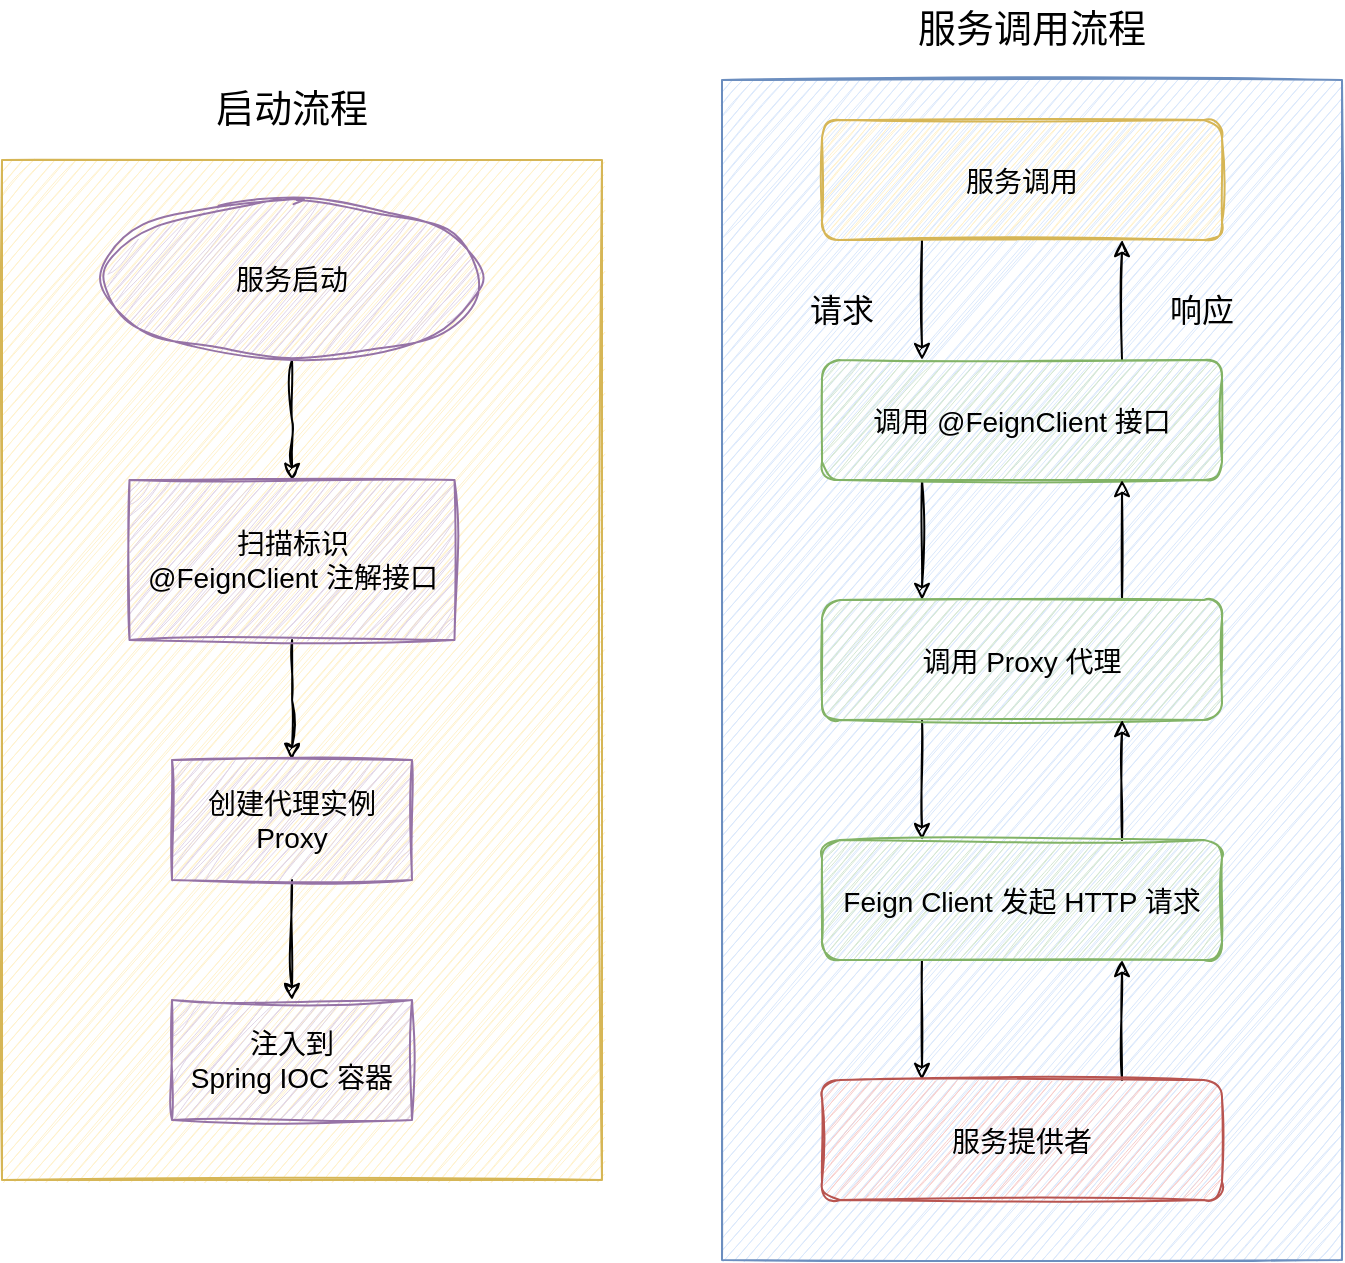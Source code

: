 <mxfile version="20.8.10" type="device" pages="3"><diagram name="开发编码层面流程" id="0At3Moid2o8l-5SaVoCJ"><mxGraphModel dx="1420" dy="845" grid="1" gridSize="10" guides="1" tooltips="1" connect="1" arrows="1" fold="1" page="1" pageScale="1" pageWidth="827" pageHeight="1169" math="0" shadow="0"><root><mxCell id="0"/><mxCell id="1" parent="0"/><mxCell id="B-oc4WAoVD7-cgPyWbXy-38" value="" style="rounded=0;whiteSpace=wrap;html=1;sketch=1;fontSize=16;fillColor=#dae8fc;strokeColor=#6c8ebf;" parent="1" vertex="1"><mxGeometry x="420" y="50" width="310" height="590" as="geometry"/></mxCell><mxCell id="B-oc4WAoVD7-cgPyWbXy-13" value="" style="rounded=0;whiteSpace=wrap;html=1;sketch=1;fontSize=14;fillColor=#fff2cc;strokeColor=#d6b656;" parent="1" vertex="1"><mxGeometry x="60" y="90" width="300" height="510" as="geometry"/></mxCell><mxCell id="B-oc4WAoVD7-cgPyWbXy-5" style="edgeStyle=orthogonalEdgeStyle;rounded=0;orthogonalLoop=1;jettySize=auto;html=1;fontSize=14;sketch=1;curveFitting=1;jiggle=2;" parent="1" source="B-oc4WAoVD7-cgPyWbXy-1" target="B-oc4WAoVD7-cgPyWbXy-4" edge="1"><mxGeometry relative="1" as="geometry"/></mxCell><mxCell id="B-oc4WAoVD7-cgPyWbXy-1" value="&lt;font style=&quot;font-size: 14px;&quot;&gt;服务启动&lt;/font&gt;" style="ellipse;whiteSpace=wrap;html=1;sketch=1;curveFitting=1;jiggle=2;fillColor=#e1d5e7;strokeColor=#9673a6;" parent="1" vertex="1"><mxGeometry x="110" y="110" width="190" height="80" as="geometry"/></mxCell><mxCell id="B-oc4WAoVD7-cgPyWbXy-8" value="" style="edgeStyle=orthogonalEdgeStyle;rounded=0;orthogonalLoop=1;jettySize=auto;html=1;fontSize=14;sketch=1;curveFitting=1;jiggle=2;" parent="1" source="B-oc4WAoVD7-cgPyWbXy-4" target="B-oc4WAoVD7-cgPyWbXy-7" edge="1"><mxGeometry relative="1" as="geometry"/></mxCell><mxCell id="B-oc4WAoVD7-cgPyWbXy-4" value="扫描标识 &lt;br&gt;@FeignClient 注解接口" style="whiteSpace=wrap;html=1;fillColor=#e1d5e7;strokeColor=#9673a6;sketch=1;curveFitting=1;jiggle=2;fontSize=14;" parent="1" vertex="1"><mxGeometry x="123.75" y="250" width="162.5" height="80" as="geometry"/></mxCell><mxCell id="B-oc4WAoVD7-cgPyWbXy-12" value="" style="edgeStyle=orthogonalEdgeStyle;rounded=0;orthogonalLoop=1;jettySize=auto;html=1;fontSize=14;sketch=1;curveFitting=1;jiggle=2;" parent="1" source="B-oc4WAoVD7-cgPyWbXy-7" target="B-oc4WAoVD7-cgPyWbXy-11" edge="1"><mxGeometry relative="1" as="geometry"/></mxCell><mxCell id="B-oc4WAoVD7-cgPyWbXy-7" value="创建代理实例&lt;br&gt;Proxy" style="whiteSpace=wrap;html=1;fontSize=14;fillColor=#e1d5e7;strokeColor=#9673a6;sketch=1;curveFitting=1;jiggle=2;" parent="1" vertex="1"><mxGeometry x="145" y="390" width="120" height="60" as="geometry"/></mxCell><mxCell id="B-oc4WAoVD7-cgPyWbXy-11" value="注入到&lt;br&gt;Spring IOC 容器" style="whiteSpace=wrap;html=1;fontSize=14;fillColor=#e1d5e7;strokeColor=#9673a6;sketch=1;curveFitting=1;jiggle=2;" parent="1" vertex="1"><mxGeometry x="145" y="510" width="120" height="60" as="geometry"/></mxCell><mxCell id="B-oc4WAoVD7-cgPyWbXy-14" value="&lt;font face=&quot;Comic Sans MS&quot; style=&quot;font-size: 19px;&quot;&gt;启动流程&lt;/font&gt;" style="text;html=1;strokeColor=none;fillColor=none;align=center;verticalAlign=middle;whiteSpace=wrap;rounded=0;fontSize=14;sketch=1;curveFitting=1;jiggle=2;" parent="1" vertex="1"><mxGeometry x="155" y="50" width="100" height="30" as="geometry"/></mxCell><mxCell id="B-oc4WAoVD7-cgPyWbXy-28" style="edgeStyle=orthogonalEdgeStyle;rounded=0;sketch=1;orthogonalLoop=1;jettySize=auto;html=1;exitX=0.25;exitY=1;exitDx=0;exitDy=0;entryX=0.25;entryY=0;entryDx=0;entryDy=0;fontSize=14;" parent="1" source="B-oc4WAoVD7-cgPyWbXy-18" target="B-oc4WAoVD7-cgPyWbXy-22" edge="1"><mxGeometry relative="1" as="geometry"/></mxCell><mxCell id="B-oc4WAoVD7-cgPyWbXy-34" style="edgeStyle=orthogonalEdgeStyle;rounded=0;sketch=1;orthogonalLoop=1;jettySize=auto;html=1;exitX=0.75;exitY=0;exitDx=0;exitDy=0;entryX=0.75;entryY=1;entryDx=0;entryDy=0;fontSize=14;" parent="1" source="B-oc4WAoVD7-cgPyWbXy-18" target="B-oc4WAoVD7-cgPyWbXy-25" edge="1"><mxGeometry relative="1" as="geometry"/></mxCell><mxCell id="B-oc4WAoVD7-cgPyWbXy-18" value="&lt;font style=&quot;font-size: 14px;&quot;&gt;调用 @FeignClient 接口&lt;/font&gt;" style="rounded=1;whiteSpace=wrap;html=1;sketch=1;fontSize=19;fillColor=#d5e8d4;strokeColor=#82b366;" parent="1" vertex="1"><mxGeometry x="470" y="190" width="200" height="60" as="geometry"/></mxCell><mxCell id="B-oc4WAoVD7-cgPyWbXy-29" style="edgeStyle=orthogonalEdgeStyle;rounded=0;sketch=1;orthogonalLoop=1;jettySize=auto;html=1;exitX=0.25;exitY=1;exitDx=0;exitDy=0;entryX=0.25;entryY=0;entryDx=0;entryDy=0;fontSize=14;" parent="1" source="B-oc4WAoVD7-cgPyWbXy-22" target="B-oc4WAoVD7-cgPyWbXy-23" edge="1"><mxGeometry relative="1" as="geometry"/></mxCell><mxCell id="B-oc4WAoVD7-cgPyWbXy-33" style="edgeStyle=orthogonalEdgeStyle;rounded=0;sketch=1;orthogonalLoop=1;jettySize=auto;html=1;exitX=0.75;exitY=0;exitDx=0;exitDy=0;entryX=0.75;entryY=1;entryDx=0;entryDy=0;fontSize=14;" parent="1" source="B-oc4WAoVD7-cgPyWbXy-22" target="B-oc4WAoVD7-cgPyWbXy-18" edge="1"><mxGeometry relative="1" as="geometry"/></mxCell><mxCell id="B-oc4WAoVD7-cgPyWbXy-22" value="&lt;font style=&quot;font-size: 14px;&quot;&gt;调用 Proxy 代理&lt;/font&gt;" style="rounded=1;whiteSpace=wrap;html=1;sketch=1;fontSize=19;fillColor=#d5e8d4;strokeColor=#82b366;" parent="1" vertex="1"><mxGeometry x="470" y="310" width="200" height="60" as="geometry"/></mxCell><mxCell id="B-oc4WAoVD7-cgPyWbXy-30" style="edgeStyle=orthogonalEdgeStyle;rounded=0;sketch=1;orthogonalLoop=1;jettySize=auto;html=1;exitX=0.25;exitY=1;exitDx=0;exitDy=0;entryX=0.25;entryY=0;entryDx=0;entryDy=0;fontSize=14;" parent="1" source="B-oc4WAoVD7-cgPyWbXy-23" target="B-oc4WAoVD7-cgPyWbXy-26" edge="1"><mxGeometry relative="1" as="geometry"/></mxCell><mxCell id="B-oc4WAoVD7-cgPyWbXy-32" style="edgeStyle=orthogonalEdgeStyle;rounded=0;sketch=1;orthogonalLoop=1;jettySize=auto;html=1;exitX=0.75;exitY=0;exitDx=0;exitDy=0;entryX=0.75;entryY=1;entryDx=0;entryDy=0;fontSize=14;" parent="1" source="B-oc4WAoVD7-cgPyWbXy-23" target="B-oc4WAoVD7-cgPyWbXy-22" edge="1"><mxGeometry relative="1" as="geometry"/></mxCell><mxCell id="B-oc4WAoVD7-cgPyWbXy-23" value="&lt;font style=&quot;font-size: 14px;&quot;&gt;Feign Client 发起 HTTP 请求&lt;/font&gt;" style="rounded=1;whiteSpace=wrap;html=1;sketch=1;fontSize=19;fillColor=#d5e8d4;strokeColor=#82b366;" parent="1" vertex="1"><mxGeometry x="470" y="430" width="200" height="60" as="geometry"/></mxCell><mxCell id="B-oc4WAoVD7-cgPyWbXy-27" style="edgeStyle=orthogonalEdgeStyle;rounded=0;sketch=1;orthogonalLoop=1;jettySize=auto;html=1;exitX=0.25;exitY=1;exitDx=0;exitDy=0;entryX=0.25;entryY=0;entryDx=0;entryDy=0;fontSize=14;" parent="1" source="B-oc4WAoVD7-cgPyWbXy-25" target="B-oc4WAoVD7-cgPyWbXy-18" edge="1"><mxGeometry relative="1" as="geometry"/></mxCell><mxCell id="B-oc4WAoVD7-cgPyWbXy-25" value="&lt;font style=&quot;font-size: 14px;&quot;&gt;服务调用&lt;/font&gt;" style="rounded=1;whiteSpace=wrap;html=1;sketch=1;fontSize=19;fillColor=#fff2cc;strokeColor=#d6b656;" parent="1" vertex="1"><mxGeometry x="470" y="70" width="200" height="60" as="geometry"/></mxCell><mxCell id="B-oc4WAoVD7-cgPyWbXy-31" style="edgeStyle=orthogonalEdgeStyle;rounded=0;sketch=1;orthogonalLoop=1;jettySize=auto;html=1;exitX=0.75;exitY=0;exitDx=0;exitDy=0;entryX=0.75;entryY=1;entryDx=0;entryDy=0;fontSize=14;" parent="1" source="B-oc4WAoVD7-cgPyWbXy-26" target="B-oc4WAoVD7-cgPyWbXy-23" edge="1"><mxGeometry relative="1" as="geometry"/></mxCell><mxCell id="B-oc4WAoVD7-cgPyWbXy-26" value="&lt;font style=&quot;font-size: 14px;&quot;&gt;服务提供者&lt;/font&gt;" style="rounded=1;whiteSpace=wrap;html=1;sketch=1;fontSize=19;fillColor=#f8cecc;strokeColor=#b85450;" parent="1" vertex="1"><mxGeometry x="470" y="550" width="200" height="60" as="geometry"/></mxCell><mxCell id="B-oc4WAoVD7-cgPyWbXy-35" value="&lt;font style=&quot;font-size: 16px;&quot;&gt;请求&lt;/font&gt;" style="text;html=1;strokeColor=none;fillColor=none;align=center;verticalAlign=middle;whiteSpace=wrap;rounded=0;fontSize=14;" parent="1" vertex="1"><mxGeometry x="450" y="150" width="60" height="30" as="geometry"/></mxCell><mxCell id="B-oc4WAoVD7-cgPyWbXy-36" value="&lt;font style=&quot;font-size: 16px;&quot;&gt;响应&lt;/font&gt;" style="text;html=1;strokeColor=none;fillColor=none;align=center;verticalAlign=middle;whiteSpace=wrap;rounded=0;fontSize=14;" parent="1" vertex="1"><mxGeometry x="630" y="150" width="60" height="30" as="geometry"/></mxCell><mxCell id="B-oc4WAoVD7-cgPyWbXy-39" value="&lt;font face=&quot;Comic Sans MS&quot; style=&quot;font-size: 19px;&quot;&gt;服务调用流程&lt;/font&gt;" style="text;html=1;strokeColor=none;fillColor=none;align=center;verticalAlign=middle;whiteSpace=wrap;rounded=0;fontSize=14;sketch=1;curveFitting=1;jiggle=2;" parent="1" vertex="1"><mxGeometry x="510" y="10" width="130" height="30" as="geometry"/></mxCell></root></mxGraphModel></diagram><diagram name="FeignClient代理工作流程" id="Nx6_XwAYtjhmvX5Y2YuU"><mxGraphModel dx="1420" dy="845" grid="1" gridSize="10" guides="1" tooltips="1" connect="1" arrows="1" fold="1" page="1" pageScale="1" pageWidth="827" pageHeight="1169" math="0" shadow="0"><root><mxCell id="q-qAKxNspZqWQPYByv9l-0"/><mxCell id="q-qAKxNspZqWQPYByv9l-1" parent="q-qAKxNspZqWQPYByv9l-0"/><mxCell id="q-qAKxNspZqWQPYByv9l-2" value="" style="rounded=0;whiteSpace=wrap;html=1;sketch=1;fontSize=16;fillColor=#dae8fc;strokeColor=#6c8ebf;" parent="q-qAKxNspZqWQPYByv9l-1" vertex="1"><mxGeometry x="30" y="70" width="400" height="700" as="geometry"/></mxCell><mxCell id="q-qAKxNspZqWQPYByv9l-12" style="edgeStyle=orthogonalEdgeStyle;rounded=0;sketch=1;orthogonalLoop=1;jettySize=auto;html=1;exitX=0.25;exitY=1;exitDx=0;exitDy=0;entryX=0.25;entryY=0;entryDx=0;entryDy=0;fontSize=14;" parent="q-qAKxNspZqWQPYByv9l-1" source="q-qAKxNspZqWQPYByv9l-14" target="q-qAKxNspZqWQPYByv9l-17" edge="1"><mxGeometry relative="1" as="geometry"/></mxCell><mxCell id="q-qAKxNspZqWQPYByv9l-13" style="edgeStyle=orthogonalEdgeStyle;rounded=0;sketch=1;orthogonalLoop=1;jettySize=auto;html=1;exitX=0.75;exitY=0;exitDx=0;exitDy=0;entryX=0.75;entryY=1;entryDx=0;entryDy=0;fontSize=14;" parent="q-qAKxNspZqWQPYByv9l-1" source="q-qAKxNspZqWQPYByv9l-14" target="q-qAKxNspZqWQPYByv9l-22" edge="1"><mxGeometry relative="1" as="geometry"/></mxCell><mxCell id="q-qAKxNspZqWQPYByv9l-14" value="&lt;font style=&quot;font-size: 14px;&quot;&gt;调用 Proxy 代理&lt;/font&gt;" style="rounded=1;whiteSpace=wrap;html=1;sketch=1;fontSize=19;fillColor=#d5e8d4;strokeColor=#82b366;" parent="q-qAKxNspZqWQPYByv9l-1" vertex="1"><mxGeometry x="180" y="210" width="200" height="60" as="geometry"/></mxCell><mxCell id="q-qAKxNspZqWQPYByv9l-16" style="edgeStyle=orthogonalEdgeStyle;rounded=0;sketch=1;orthogonalLoop=1;jettySize=auto;html=1;exitX=0.75;exitY=0;exitDx=0;exitDy=0;entryX=0.75;entryY=1;entryDx=0;entryDy=0;fontSize=14;" parent="q-qAKxNspZqWQPYByv9l-1" source="q-qAKxNspZqWQPYByv9l-17" target="q-qAKxNspZqWQPYByv9l-14" edge="1"><mxGeometry relative="1" as="geometry"/></mxCell><mxCell id="sXWeD-5v1Lsg1vRl0Hz5-2" style="edgeStyle=orthogonalEdgeStyle;rounded=0;sketch=1;orthogonalLoop=1;jettySize=auto;html=1;exitX=0.25;exitY=1;exitDx=0;exitDy=0;entryX=0.25;entryY=0;entryDx=0;entryDy=0;fontFamily=Comic Sans MS;fontSize=14;" parent="q-qAKxNspZqWQPYByv9l-1" source="q-qAKxNspZqWQPYByv9l-17" target="sXWeD-5v1Lsg1vRl0Hz5-1" edge="1"><mxGeometry relative="1" as="geometry"/></mxCell><mxCell id="q-qAKxNspZqWQPYByv9l-17" value="&lt;font style=&quot;font-size: 14px;&quot;&gt;调用处理器&lt;br&gt;InvocationHandler&lt;br&gt;&lt;/font&gt;" style="rounded=1;whiteSpace=wrap;html=1;sketch=1;fontSize=19;fillColor=#f8cecc;strokeColor=#b85450;" parent="q-qAKxNspZqWQPYByv9l-1" vertex="1"><mxGeometry x="180" y="330" width="200" height="60" as="geometry"/></mxCell><mxCell id="q-qAKxNspZqWQPYByv9l-18" style="edgeStyle=orthogonalEdgeStyle;rounded=0;sketch=1;orthogonalLoop=1;jettySize=auto;html=1;exitX=0.25;exitY=1;exitDx=0;exitDy=0;entryX=0.25;entryY=0;entryDx=0;entryDy=0;fontSize=14;" parent="q-qAKxNspZqWQPYByv9l-1" source="q-qAKxNspZqWQPYByv9l-20" target="q-qAKxNspZqWQPYByv9l-24" edge="1"><mxGeometry relative="1" as="geometry"/></mxCell><mxCell id="sXWeD-5v1Lsg1vRl0Hz5-4" style="edgeStyle=orthogonalEdgeStyle;rounded=0;sketch=1;orthogonalLoop=1;jettySize=auto;html=1;exitX=0.75;exitY=0;exitDx=0;exitDy=0;entryX=0.75;entryY=1;entryDx=0;entryDy=0;fontFamily=Comic Sans MS;fontSize=14;" parent="q-qAKxNspZqWQPYByv9l-1" source="q-qAKxNspZqWQPYByv9l-20" target="sXWeD-5v1Lsg1vRl0Hz5-1" edge="1"><mxGeometry relative="1" as="geometry"/></mxCell><mxCell id="q-qAKxNspZqWQPYByv9l-20" value="&lt;font style=&quot;font-size: 14px;&quot;&gt;Feign Client 发起 HTTP 请求&lt;/font&gt;" style="rounded=1;whiteSpace=wrap;html=1;sketch=1;fontSize=19;fillColor=#d5e8d4;strokeColor=#82b366;" parent="q-qAKxNspZqWQPYByv9l-1" vertex="1"><mxGeometry x="180" y="570" width="200" height="60" as="geometry"/></mxCell><mxCell id="q-qAKxNspZqWQPYByv9l-21" style="edgeStyle=orthogonalEdgeStyle;rounded=0;sketch=1;orthogonalLoop=1;jettySize=auto;html=1;exitX=0.25;exitY=1;exitDx=0;exitDy=0;entryX=0.25;entryY=0;entryDx=0;entryDy=0;fontSize=14;" parent="q-qAKxNspZqWQPYByv9l-1" source="q-qAKxNspZqWQPYByv9l-22" target="q-qAKxNspZqWQPYByv9l-14" edge="1"><mxGeometry relative="1" as="geometry"/></mxCell><mxCell id="q-qAKxNspZqWQPYByv9l-22" value="&lt;font style=&quot;font-size: 14px;&quot;&gt;调用 @FeignClient 接口&lt;/font&gt;" style="rounded=1;whiteSpace=wrap;html=1;sketch=1;fontSize=19;fillColor=#fff2cc;strokeColor=#d6b656;" parent="q-qAKxNspZqWQPYByv9l-1" vertex="1"><mxGeometry x="180" y="90" width="200" height="60" as="geometry"/></mxCell><mxCell id="q-qAKxNspZqWQPYByv9l-23" style="edgeStyle=orthogonalEdgeStyle;rounded=0;sketch=1;orthogonalLoop=1;jettySize=auto;html=1;exitX=0.75;exitY=0;exitDx=0;exitDy=0;entryX=0.75;entryY=1;entryDx=0;entryDy=0;fontSize=14;" parent="q-qAKxNspZqWQPYByv9l-1" source="q-qAKxNspZqWQPYByv9l-24" target="q-qAKxNspZqWQPYByv9l-20" edge="1"><mxGeometry relative="1" as="geometry"/></mxCell><mxCell id="q-qAKxNspZqWQPYByv9l-24" value="&lt;font style=&quot;font-size: 14px;&quot;&gt;服务提供者&lt;/font&gt;" style="rounded=1;whiteSpace=wrap;html=1;sketch=1;fontSize=19;fillColor=#e1d5e7;strokeColor=#9673a6;" parent="q-qAKxNspZqWQPYByv9l-1" vertex="1"><mxGeometry x="180" y="690" width="200" height="60" as="geometry"/></mxCell><mxCell id="q-qAKxNspZqWQPYByv9l-25" value="&lt;font style=&quot;font-size: 16px;&quot;&gt;请求&lt;/font&gt;" style="text;html=1;strokeColor=none;fillColor=none;align=center;verticalAlign=middle;whiteSpace=wrap;rounded=0;fontSize=14;" parent="q-qAKxNspZqWQPYByv9l-1" vertex="1"><mxGeometry x="160" y="170" width="60" height="30" as="geometry"/></mxCell><mxCell id="q-qAKxNspZqWQPYByv9l-26" value="&lt;font style=&quot;font-size: 16px;&quot;&gt;响应&lt;/font&gt;" style="text;html=1;strokeColor=none;fillColor=none;align=center;verticalAlign=middle;whiteSpace=wrap;rounded=0;fontSize=14;" parent="q-qAKxNspZqWQPYByv9l-1" vertex="1"><mxGeometry x="340" y="170" width="60" height="30" as="geometry"/></mxCell><mxCell id="q-qAKxNspZqWQPYByv9l-27" value="&lt;font face=&quot;Comic Sans MS&quot; style=&quot;&quot;&gt;FeignClient 代理工作流程&lt;/font&gt;" style="text;html=1;strokeColor=none;fillColor=none;align=center;verticalAlign=middle;whiteSpace=wrap;rounded=0;fontSize=14;sketch=1;curveFitting=1;jiggle=2;" parent="q-qAKxNspZqWQPYByv9l-1" vertex="1"><mxGeometry x="140" y="30" width="165" height="30" as="geometry"/></mxCell><mxCell id="sXWeD-5v1Lsg1vRl0Hz5-3" style="edgeStyle=orthogonalEdgeStyle;rounded=0;sketch=1;orthogonalLoop=1;jettySize=auto;html=1;exitX=0.25;exitY=1;exitDx=0;exitDy=0;entryX=0.25;entryY=0;entryDx=0;entryDy=0;fontFamily=Comic Sans MS;fontSize=14;" parent="q-qAKxNspZqWQPYByv9l-1" source="sXWeD-5v1Lsg1vRl0Hz5-1" target="q-qAKxNspZqWQPYByv9l-20" edge="1"><mxGeometry relative="1" as="geometry"/></mxCell><mxCell id="sXWeD-5v1Lsg1vRl0Hz5-5" style="edgeStyle=orthogonalEdgeStyle;rounded=0;sketch=1;orthogonalLoop=1;jettySize=auto;html=1;exitX=0.75;exitY=0;exitDx=0;exitDy=0;entryX=0.75;entryY=1;entryDx=0;entryDy=0;fontFamily=Comic Sans MS;fontSize=14;" parent="q-qAKxNspZqWQPYByv9l-1" source="sXWeD-5v1Lsg1vRl0Hz5-1" target="q-qAKxNspZqWQPYByv9l-17" edge="1"><mxGeometry relative="1" as="geometry"/></mxCell><mxCell id="sXWeD-5v1Lsg1vRl0Hz5-1" value="&lt;font style=&quot;font-size: 14px;&quot;&gt;方法处理器&lt;br style=&quot;border-color: var(--border-color);&quot;&gt;MethodHandler&lt;/font&gt;" style="rounded=1;whiteSpace=wrap;html=1;sketch=1;fontSize=19;fillColor=#f8cecc;strokeColor=#b85450;" parent="q-qAKxNspZqWQPYByv9l-1" vertex="1"><mxGeometry x="180" y="450" width="200" height="60" as="geometry"/></mxCell><mxCell id="10OOOc3yrK3qya4YsROx-1" value="编码、拦截器、日志、解码" style="shape=callout;whiteSpace=wrap;html=1;perimeter=calloutPerimeter;fillColor=#fff2cc;position2=1;sketch=1;curveFitting=1;jiggle=2;rounded=1;strokeColor=#d6b656;" vertex="1" parent="q-qAKxNspZqWQPYByv9l-1"><mxGeometry x="40" y="400" width="130" height="80" as="geometry"/></mxCell></root></mxGraphModel></diagram><diagram name="Feign整体调用流程" id="8dOrvPhfAKODn-ZUVkKn"><mxGraphModel dx="1420" dy="845" grid="1" gridSize="10" guides="1" tooltips="1" connect="1" arrows="1" fold="1" page="1" pageScale="1" pageWidth="827" pageHeight="1169" math="0" shadow="0"><root><mxCell id="uUcNgCk8G_ElT8aUpYcu-0"/><mxCell id="uUcNgCk8G_ElT8aUpYcu-1" parent="uUcNgCk8G_ElT8aUpYcu-0"/><mxCell id="uUcNgCk8G_ElT8aUpYcu-2" value="" style="rounded=0;whiteSpace=wrap;html=1;sketch=1;fontSize=16;fillColor=#dae8fc;strokeColor=#6c8ebf;" vertex="1" parent="uUcNgCk8G_ElT8aUpYcu-1"><mxGeometry x="115" y="70" width="330" height="1070" as="geometry"/></mxCell><mxCell id="uUcNgCk8G_ElT8aUpYcu-3" style="edgeStyle=orthogonalEdgeStyle;rounded=0;sketch=1;orthogonalLoop=1;jettySize=auto;html=1;exitX=0.25;exitY=1;exitDx=0;exitDy=0;entryX=0.25;entryY=0;entryDx=0;entryDy=0;fontSize=14;" edge="1" parent="uUcNgCk8G_ElT8aUpYcu-1" source="uUcNgCk8G_ElT8aUpYcu-5" target="uUcNgCk8G_ElT8aUpYcu-8"><mxGeometry relative="1" as="geometry"/></mxCell><mxCell id="uUcNgCk8G_ElT8aUpYcu-4" style="edgeStyle=orthogonalEdgeStyle;rounded=0;sketch=1;orthogonalLoop=1;jettySize=auto;html=1;exitX=0.75;exitY=0;exitDx=0;exitDy=0;entryX=0.75;entryY=1;entryDx=0;entryDy=0;fontSize=14;" edge="1" parent="uUcNgCk8G_ElT8aUpYcu-1" source="uUcNgCk8G_ElT8aUpYcu-5" target="uUcNgCk8G_ElT8aUpYcu-13"><mxGeometry relative="1" as="geometry"/></mxCell><mxCell id="uUcNgCk8G_ElT8aUpYcu-5" value="&lt;font face=&quot;Comic Sans MS&quot; style=&quot;font-size: 14px;&quot;&gt;调用 Proxy 代理&lt;/font&gt;" style="rounded=1;whiteSpace=wrap;html=1;sketch=1;fontSize=19;fillColor=#d5e8d4;strokeColor=#82b366;" vertex="1" parent="uUcNgCk8G_ElT8aUpYcu-1"><mxGeometry x="180" y="210" width="200" height="60" as="geometry"/></mxCell><mxCell id="uUcNgCk8G_ElT8aUpYcu-6" style="edgeStyle=orthogonalEdgeStyle;rounded=0;sketch=1;orthogonalLoop=1;jettySize=auto;html=1;exitX=0.75;exitY=0;exitDx=0;exitDy=0;entryX=0.75;entryY=1;entryDx=0;entryDy=0;fontSize=14;" edge="1" parent="uUcNgCk8G_ElT8aUpYcu-1" source="uUcNgCk8G_ElT8aUpYcu-8" target="uUcNgCk8G_ElT8aUpYcu-5"><mxGeometry relative="1" as="geometry"/></mxCell><mxCell id="uUcNgCk8G_ElT8aUpYcu-7" style="edgeStyle=orthogonalEdgeStyle;rounded=0;sketch=1;orthogonalLoop=1;jettySize=auto;html=1;exitX=0.25;exitY=1;exitDx=0;exitDy=0;entryX=0.25;entryY=0;entryDx=0;entryDy=0;fontFamily=Comic Sans MS;fontSize=14;" edge="1" parent="uUcNgCk8G_ElT8aUpYcu-1" source="uUcNgCk8G_ElT8aUpYcu-8" target="uUcNgCk8G_ElT8aUpYcu-21"><mxGeometry relative="1" as="geometry"/></mxCell><mxCell id="uUcNgCk8G_ElT8aUpYcu-8" value="&lt;font style=&quot;font-size: 14px;&quot;&gt;&lt;font face=&quot;Comic Sans MS&quot;&gt;调用处理器&lt;br&gt;InvocationHandler&lt;/font&gt;&lt;br&gt;&lt;/font&gt;" style="rounded=1;whiteSpace=wrap;html=1;sketch=1;fontSize=19;fillColor=#f8cecc;strokeColor=#b85450;" vertex="1" parent="uUcNgCk8G_ElT8aUpYcu-1"><mxGeometry x="180" y="330" width="200" height="60" as="geometry"/></mxCell><mxCell id="uUcNgCk8G_ElT8aUpYcu-9" style="edgeStyle=orthogonalEdgeStyle;rounded=0;sketch=1;orthogonalLoop=1;jettySize=auto;html=1;exitX=0.25;exitY=1;exitDx=0;exitDy=0;entryX=0.25;entryY=0;entryDx=0;entryDy=0;fontSize=14;" edge="1" parent="uUcNgCk8G_ElT8aUpYcu-1" source="uUcNgCk8G_ElT8aUpYcu-11" target="uUcNgCk8G_ElT8aUpYcu-15"><mxGeometry relative="1" as="geometry"/></mxCell><mxCell id="dHxlQ3D6i7ON_VBReYA8-7" style="edgeStyle=orthogonalEdgeStyle;rounded=0;sketch=1;orthogonalLoop=1;jettySize=auto;html=1;exitX=0.75;exitY=0;exitDx=0;exitDy=0;entryX=0.75;entryY=1;entryDx=0;entryDy=0;fontFamily=Comic Sans MS;" edge="1" parent="uUcNgCk8G_ElT8aUpYcu-1" source="uUcNgCk8G_ElT8aUpYcu-11" target="dHxlQ3D6i7ON_VBReYA8-2"><mxGeometry relative="1" as="geometry"/></mxCell><mxCell id="uUcNgCk8G_ElT8aUpYcu-11" value="&lt;font face=&quot;Comic Sans MS&quot; style=&quot;font-size: 14px;&quot;&gt;HTTP 客户端 Feign Client &lt;br&gt;发起 HTTP 请求&lt;/font&gt;" style="rounded=1;whiteSpace=wrap;html=1;sketch=1;fontSize=19;fillColor=#d5e8d4;strokeColor=#82b366;" vertex="1" parent="uUcNgCk8G_ElT8aUpYcu-1"><mxGeometry x="180" y="930" width="200" height="60" as="geometry"/></mxCell><mxCell id="uUcNgCk8G_ElT8aUpYcu-12" style="edgeStyle=orthogonalEdgeStyle;rounded=0;sketch=1;orthogonalLoop=1;jettySize=auto;html=1;exitX=0.25;exitY=1;exitDx=0;exitDy=0;entryX=0.25;entryY=0;entryDx=0;entryDy=0;fontSize=14;" edge="1" parent="uUcNgCk8G_ElT8aUpYcu-1" source="uUcNgCk8G_ElT8aUpYcu-13" target="uUcNgCk8G_ElT8aUpYcu-5"><mxGeometry relative="1" as="geometry"/></mxCell><mxCell id="uUcNgCk8G_ElT8aUpYcu-13" value="&lt;font face=&quot;Comic Sans MS&quot; style=&quot;font-size: 14px;&quot;&gt;调用 @FeignClient 接口&lt;/font&gt;" style="rounded=1;whiteSpace=wrap;html=1;sketch=1;fontSize=19;fillColor=#fff2cc;strokeColor=#d6b656;" vertex="1" parent="uUcNgCk8G_ElT8aUpYcu-1"><mxGeometry x="180" y="90" width="200" height="60" as="geometry"/></mxCell><mxCell id="uUcNgCk8G_ElT8aUpYcu-14" style="edgeStyle=orthogonalEdgeStyle;rounded=0;sketch=1;orthogonalLoop=1;jettySize=auto;html=1;exitX=0.75;exitY=0;exitDx=0;exitDy=0;entryX=0.75;entryY=1;entryDx=0;entryDy=0;fontSize=14;" edge="1" parent="uUcNgCk8G_ElT8aUpYcu-1" source="uUcNgCk8G_ElT8aUpYcu-15" target="uUcNgCk8G_ElT8aUpYcu-11"><mxGeometry relative="1" as="geometry"/></mxCell><mxCell id="uUcNgCk8G_ElT8aUpYcu-15" value="&lt;font style=&quot;font-size: 14px;&quot;&gt;服务提供者&lt;/font&gt;" style="rounded=1;whiteSpace=wrap;html=1;sketch=1;fontSize=19;fillColor=#e1d5e7;strokeColor=#9673a6;" vertex="1" parent="uUcNgCk8G_ElT8aUpYcu-1"><mxGeometry x="180" y="1050" width="200" height="60" as="geometry"/></mxCell><mxCell id="uUcNgCk8G_ElT8aUpYcu-16" value="&lt;font style=&quot;font-size: 16px;&quot;&gt;请求&lt;/font&gt;" style="text;html=1;strokeColor=none;fillColor=none;align=center;verticalAlign=middle;whiteSpace=wrap;rounded=0;fontSize=14;" vertex="1" parent="uUcNgCk8G_ElT8aUpYcu-1"><mxGeometry x="160" y="170" width="60" height="30" as="geometry"/></mxCell><mxCell id="uUcNgCk8G_ElT8aUpYcu-17" value="&lt;font style=&quot;font-size: 16px;&quot;&gt;响应&lt;/font&gt;" style="text;html=1;strokeColor=none;fillColor=none;align=center;verticalAlign=middle;whiteSpace=wrap;rounded=0;fontSize=14;" vertex="1" parent="uUcNgCk8G_ElT8aUpYcu-1"><mxGeometry x="340" y="170" width="60" height="30" as="geometry"/></mxCell><mxCell id="uUcNgCk8G_ElT8aUpYcu-18" value="&lt;font face=&quot;Comic Sans MS&quot; style=&quot;&quot;&gt;Feign 整体调用流程&lt;/font&gt;" style="text;html=1;strokeColor=none;fillColor=none;align=center;verticalAlign=middle;whiteSpace=wrap;rounded=0;fontSize=14;sketch=1;curveFitting=1;jiggle=2;" vertex="1" parent="uUcNgCk8G_ElT8aUpYcu-1"><mxGeometry x="197.5" y="30" width="165" height="30" as="geometry"/></mxCell><mxCell id="uUcNgCk8G_ElT8aUpYcu-20" style="edgeStyle=orthogonalEdgeStyle;rounded=0;sketch=1;orthogonalLoop=1;jettySize=auto;html=1;exitX=0.75;exitY=0;exitDx=0;exitDy=0;entryX=0.75;entryY=1;entryDx=0;entryDy=0;fontFamily=Comic Sans MS;fontSize=14;" edge="1" parent="uUcNgCk8G_ElT8aUpYcu-1" source="uUcNgCk8G_ElT8aUpYcu-21" target="uUcNgCk8G_ElT8aUpYcu-8"><mxGeometry relative="1" as="geometry"/></mxCell><mxCell id="dHxlQ3D6i7ON_VBReYA8-3" style="edgeStyle=orthogonalEdgeStyle;rounded=0;orthogonalLoop=1;jettySize=auto;html=1;exitX=0.25;exitY=1;exitDx=0;exitDy=0;entryX=0.25;entryY=0;entryDx=0;entryDy=0;fontFamily=Comic Sans MS;sketch=1;curveFitting=1;jiggle=2;" edge="1" parent="uUcNgCk8G_ElT8aUpYcu-1" source="uUcNgCk8G_ElT8aUpYcu-21" target="dHxlQ3D6i7ON_VBReYA8-0"><mxGeometry relative="1" as="geometry"/></mxCell><mxCell id="uUcNgCk8G_ElT8aUpYcu-21" value="&lt;font face=&quot;Comic Sans MS&quot; style=&quot;font-size: 14px;&quot;&gt;方法处理器&lt;br style=&quot;border-color: var(--border-color);&quot;&gt;MethodHandler&lt;/font&gt;" style="rounded=1;whiteSpace=wrap;html=1;sketch=1;fontSize=19;fillColor=#f8cecc;strokeColor=#b85450;" vertex="1" parent="uUcNgCk8G_ElT8aUpYcu-1"><mxGeometry x="180" y="450" width="200" height="60" as="geometry"/></mxCell><mxCell id="dHxlQ3D6i7ON_VBReYA8-4" style="edgeStyle=orthogonalEdgeStyle;rounded=0;orthogonalLoop=1;jettySize=auto;html=1;exitX=0.25;exitY=1;exitDx=0;exitDy=0;entryX=0.25;entryY=0;entryDx=0;entryDy=0;fontFamily=Comic Sans MS;sketch=1;curveFitting=1;jiggle=2;" edge="1" parent="uUcNgCk8G_ElT8aUpYcu-1" source="dHxlQ3D6i7ON_VBReYA8-0" target="dHxlQ3D6i7ON_VBReYA8-1"><mxGeometry relative="1" as="geometry"/></mxCell><mxCell id="dHxlQ3D6i7ON_VBReYA8-11" style="edgeStyle=orthogonalEdgeStyle;rounded=0;sketch=1;orthogonalLoop=1;jettySize=auto;html=1;exitX=0.75;exitY=0;exitDx=0;exitDy=0;entryX=0.75;entryY=1;entryDx=0;entryDy=0;fontFamily=Comic Sans MS;" edge="1" parent="uUcNgCk8G_ElT8aUpYcu-1" source="dHxlQ3D6i7ON_VBReYA8-0" target="uUcNgCk8G_ElT8aUpYcu-21"><mxGeometry relative="1" as="geometry"/></mxCell><mxCell id="dHxlQ3D6i7ON_VBReYA8-0" value="&lt;font face=&quot;Comic Sans MS&quot; style=&quot;font-size: 14px;&quot;&gt;请求模板&lt;br style=&quot;border-color: var(--border-color);&quot;&gt;RequestTemplate&lt;/font&gt;" style="rounded=1;whiteSpace=wrap;html=1;sketch=1;fontSize=19;fillColor=#f8cecc;strokeColor=#b85450;" vertex="1" parent="uUcNgCk8G_ElT8aUpYcu-1"><mxGeometry x="180" y="570" width="200" height="60" as="geometry"/></mxCell><mxCell id="dHxlQ3D6i7ON_VBReYA8-5" style="edgeStyle=orthogonalEdgeStyle;rounded=0;orthogonalLoop=1;jettySize=auto;html=1;exitX=0.25;exitY=1;exitDx=0;exitDy=0;entryX=0.25;entryY=0;entryDx=0;entryDy=0;fontFamily=Comic Sans MS;sketch=1;curveFitting=1;jiggle=2;" edge="1" parent="uUcNgCk8G_ElT8aUpYcu-1" source="dHxlQ3D6i7ON_VBReYA8-1" target="dHxlQ3D6i7ON_VBReYA8-2"><mxGeometry relative="1" as="geometry"/></mxCell><mxCell id="dHxlQ3D6i7ON_VBReYA8-10" style="edgeStyle=orthogonalEdgeStyle;rounded=0;sketch=1;orthogonalLoop=1;jettySize=auto;html=1;exitX=0.75;exitY=0;exitDx=0;exitDy=0;entryX=0.75;entryY=1;entryDx=0;entryDy=0;fontFamily=Comic Sans MS;" edge="1" parent="uUcNgCk8G_ElT8aUpYcu-1" source="dHxlQ3D6i7ON_VBReYA8-1" target="dHxlQ3D6i7ON_VBReYA8-0"><mxGeometry relative="1" as="geometry"/></mxCell><mxCell id="dHxlQ3D6i7ON_VBReYA8-1" value="&lt;font face=&quot;Comic Sans MS&quot; style=&quot;font-size: 14px;&quot;&gt;编码器 Encoder&lt;br style=&quot;border-color: var(--border-color);&quot;&gt;解码器 Decoder&lt;br&gt;&lt;/font&gt;" style="rounded=1;whiteSpace=wrap;html=1;sketch=1;fontSize=19;fillColor=#f8cecc;strokeColor=#b85450;" vertex="1" parent="uUcNgCk8G_ElT8aUpYcu-1"><mxGeometry x="180" y="690" width="200" height="60" as="geometry"/></mxCell><mxCell id="dHxlQ3D6i7ON_VBReYA8-6" style="edgeStyle=orthogonalEdgeStyle;rounded=0;orthogonalLoop=1;jettySize=auto;html=1;exitX=0.25;exitY=1;exitDx=0;exitDy=0;entryX=0.25;entryY=0;entryDx=0;entryDy=0;fontFamily=Comic Sans MS;sketch=1;curveFitting=1;jiggle=2;" edge="1" parent="uUcNgCk8G_ElT8aUpYcu-1" source="dHxlQ3D6i7ON_VBReYA8-2" target="uUcNgCk8G_ElT8aUpYcu-11"><mxGeometry relative="1" as="geometry"/></mxCell><mxCell id="dHxlQ3D6i7ON_VBReYA8-9" style="edgeStyle=orthogonalEdgeStyle;rounded=0;sketch=1;orthogonalLoop=1;jettySize=auto;html=1;exitX=0.75;exitY=0;exitDx=0;exitDy=0;entryX=0.75;entryY=1;entryDx=0;entryDy=0;fontFamily=Comic Sans MS;" edge="1" parent="uUcNgCk8G_ElT8aUpYcu-1" source="dHxlQ3D6i7ON_VBReYA8-2" target="dHxlQ3D6i7ON_VBReYA8-1"><mxGeometry relative="1" as="geometry"/></mxCell><mxCell id="dHxlQ3D6i7ON_VBReYA8-2" value="&lt;font face=&quot;Comic Sans MS&quot; style=&quot;font-size: 14px;&quot;&gt;拦截器 Interceptor&lt;br&gt;记录日志&lt;br&gt;&lt;/font&gt;" style="rounded=1;whiteSpace=wrap;html=1;sketch=1;fontSize=19;fillColor=#f8cecc;strokeColor=#b85450;" vertex="1" parent="uUcNgCk8G_ElT8aUpYcu-1"><mxGeometry x="180" y="810" width="200" height="60" as="geometry"/></mxCell></root></mxGraphModel></diagram></mxfile>